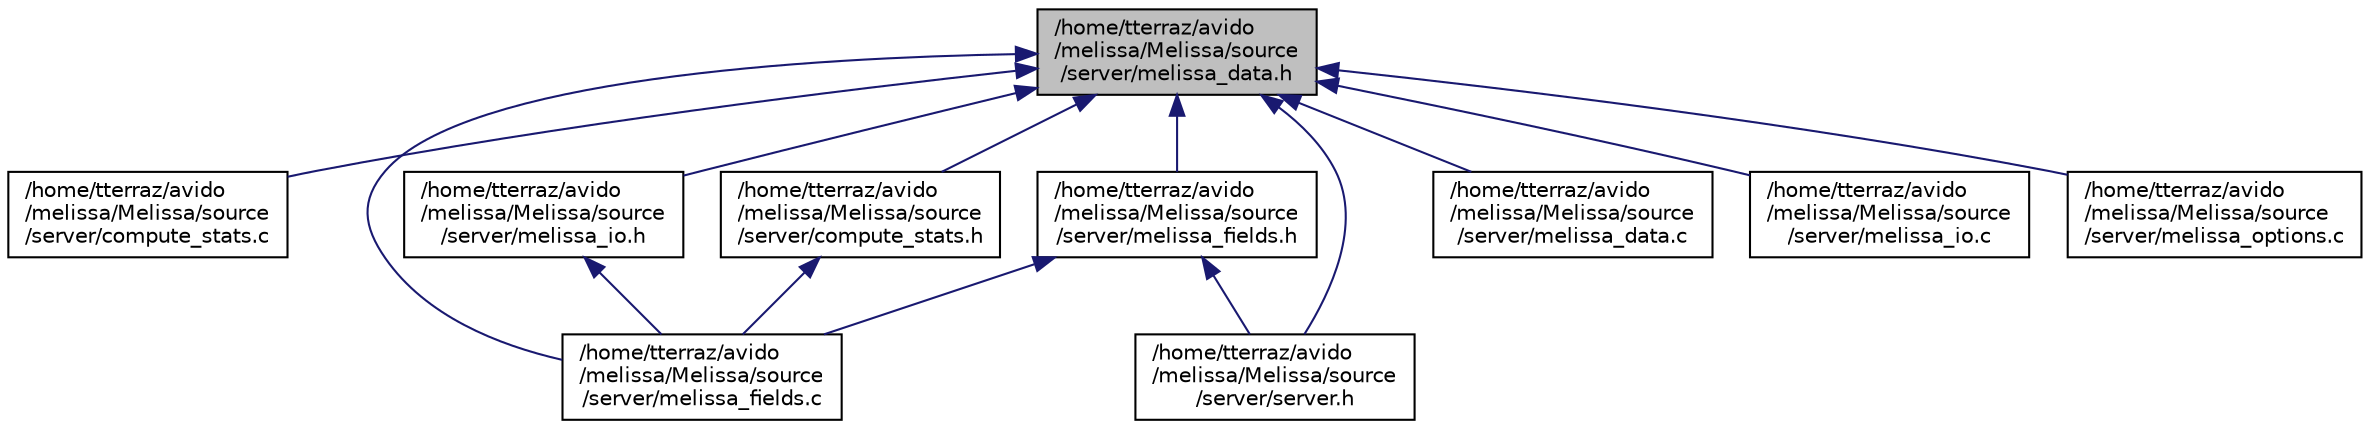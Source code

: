 digraph "/home/tterraz/avido/melissa/Melissa/source/server/melissa_data.h"
{
  edge [fontname="Helvetica",fontsize="10",labelfontname="Helvetica",labelfontsize="10"];
  node [fontname="Helvetica",fontsize="10",shape=record];
  Node13 [label="/home/tterraz/avido\l/melissa/Melissa/source\l/server/melissa_data.h",height=0.2,width=0.4,color="black", fillcolor="grey75", style="filled", fontcolor="black"];
  Node13 -> Node14 [dir="back",color="midnightblue",fontsize="10",style="solid",fontname="Helvetica"];
  Node14 [label="/home/tterraz/avido\l/melissa/Melissa/source\l/server/compute_stats.c",height=0.2,width=0.4,color="black", fillcolor="white", style="filled",URL="$compute__stats_8c.html",tooltip="Functions called by the server. "];
  Node13 -> Node15 [dir="back",color="midnightblue",fontsize="10",style="solid",fontname="Helvetica"];
  Node15 [label="/home/tterraz/avido\l/melissa/Melissa/source\l/server/melissa_fields.h",height=0.2,width=0.4,color="black", fillcolor="white", style="filled",URL="$melissa__fields_8h.html"];
  Node15 -> Node16 [dir="back",color="midnightblue",fontsize="10",style="solid",fontname="Helvetica"];
  Node16 [label="/home/tterraz/avido\l/melissa/Melissa/source\l/server/melissa_fields.c",height=0.2,width=0.4,color="black", fillcolor="white", style="filled",URL="$melissa__fields_8c.html",tooltip="Routines related to the melissa_fields structure. "];
  Node15 -> Node17 [dir="back",color="midnightblue",fontsize="10",style="solid",fontname="Helvetica"];
  Node17 [label="/home/tterraz/avido\l/melissa/Melissa/source\l/server/server.h",height=0.2,width=0.4,color="black", fillcolor="white", style="filled",URL="$server_8h.html"];
  Node13 -> Node16 [dir="back",color="midnightblue",fontsize="10",style="solid",fontname="Helvetica"];
  Node13 -> Node18 [dir="back",color="midnightblue",fontsize="10",style="solid",fontname="Helvetica"];
  Node18 [label="/home/tterraz/avido\l/melissa/Melissa/source\l/server/melissa_io.h",height=0.2,width=0.4,color="black", fillcolor="white", style="filled",URL="$melissa__io_8h.html"];
  Node18 -> Node16 [dir="back",color="midnightblue",fontsize="10",style="solid",fontname="Helvetica"];
  Node13 -> Node19 [dir="back",color="midnightblue",fontsize="10",style="solid",fontname="Helvetica"];
  Node19 [label="/home/tterraz/avido\l/melissa/Melissa/source\l/server/compute_stats.h",height=0.2,width=0.4,color="black", fillcolor="white", style="filled",URL="$compute__stats_8h.html"];
  Node19 -> Node16 [dir="back",color="midnightblue",fontsize="10",style="solid",fontname="Helvetica"];
  Node13 -> Node20 [dir="back",color="midnightblue",fontsize="10",style="solid",fontname="Helvetica"];
  Node20 [label="/home/tterraz/avido\l/melissa/Melissa/source\l/server/melissa_data.c",height=0.2,width=0.4,color="black", fillcolor="white", style="filled",URL="$melissa__data_8c.html",tooltip="Routines related to the melissa_data structure. "];
  Node13 -> Node21 [dir="back",color="midnightblue",fontsize="10",style="solid",fontname="Helvetica"];
  Node21 [label="/home/tterraz/avido\l/melissa/Melissa/source\l/server/melissa_io.c",height=0.2,width=0.4,color="black", fillcolor="white", style="filled",URL="$melissa__io_8c.html",tooltip="Inputs, outputs and checkpoints. "];
  Node13 -> Node22 [dir="back",color="midnightblue",fontsize="10",style="solid",fontname="Helvetica"];
  Node22 [label="/home/tterraz/avido\l/melissa/Melissa/source\l/server/melissa_options.c",height=0.2,width=0.4,color="black", fillcolor="white", style="filled",URL="$melissa__options_8c.html",tooltip="Parse commande line to get stats options. "];
  Node13 -> Node17 [dir="back",color="midnightblue",fontsize="10",style="solid",fontname="Helvetica"];
}
